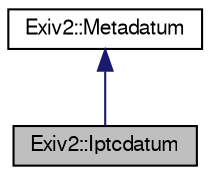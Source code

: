 digraph "Exiv2::Iptcdatum"
{
  edge [fontname="FreeSans",fontsize="10",labelfontname="FreeSans",labelfontsize="10"];
  node [fontname="FreeSans",fontsize="10",shape=record];
  Node1 [label="Exiv2::Iptcdatum",height=0.2,width=0.4,color="black", fillcolor="grey75", style="filled" fontcolor="black"];
  Node2 -> Node1 [dir="back",color="midnightblue",fontsize="10",style="solid",fontname="FreeSans"];
  Node2 [label="Exiv2::Metadatum",height=0.2,width=0.4,color="black", fillcolor="white", style="filled",URL="$classExiv2_1_1Metadatum.html",tooltip="Abstract base class defining the interface to access information related to one metadata tag..."];
}

